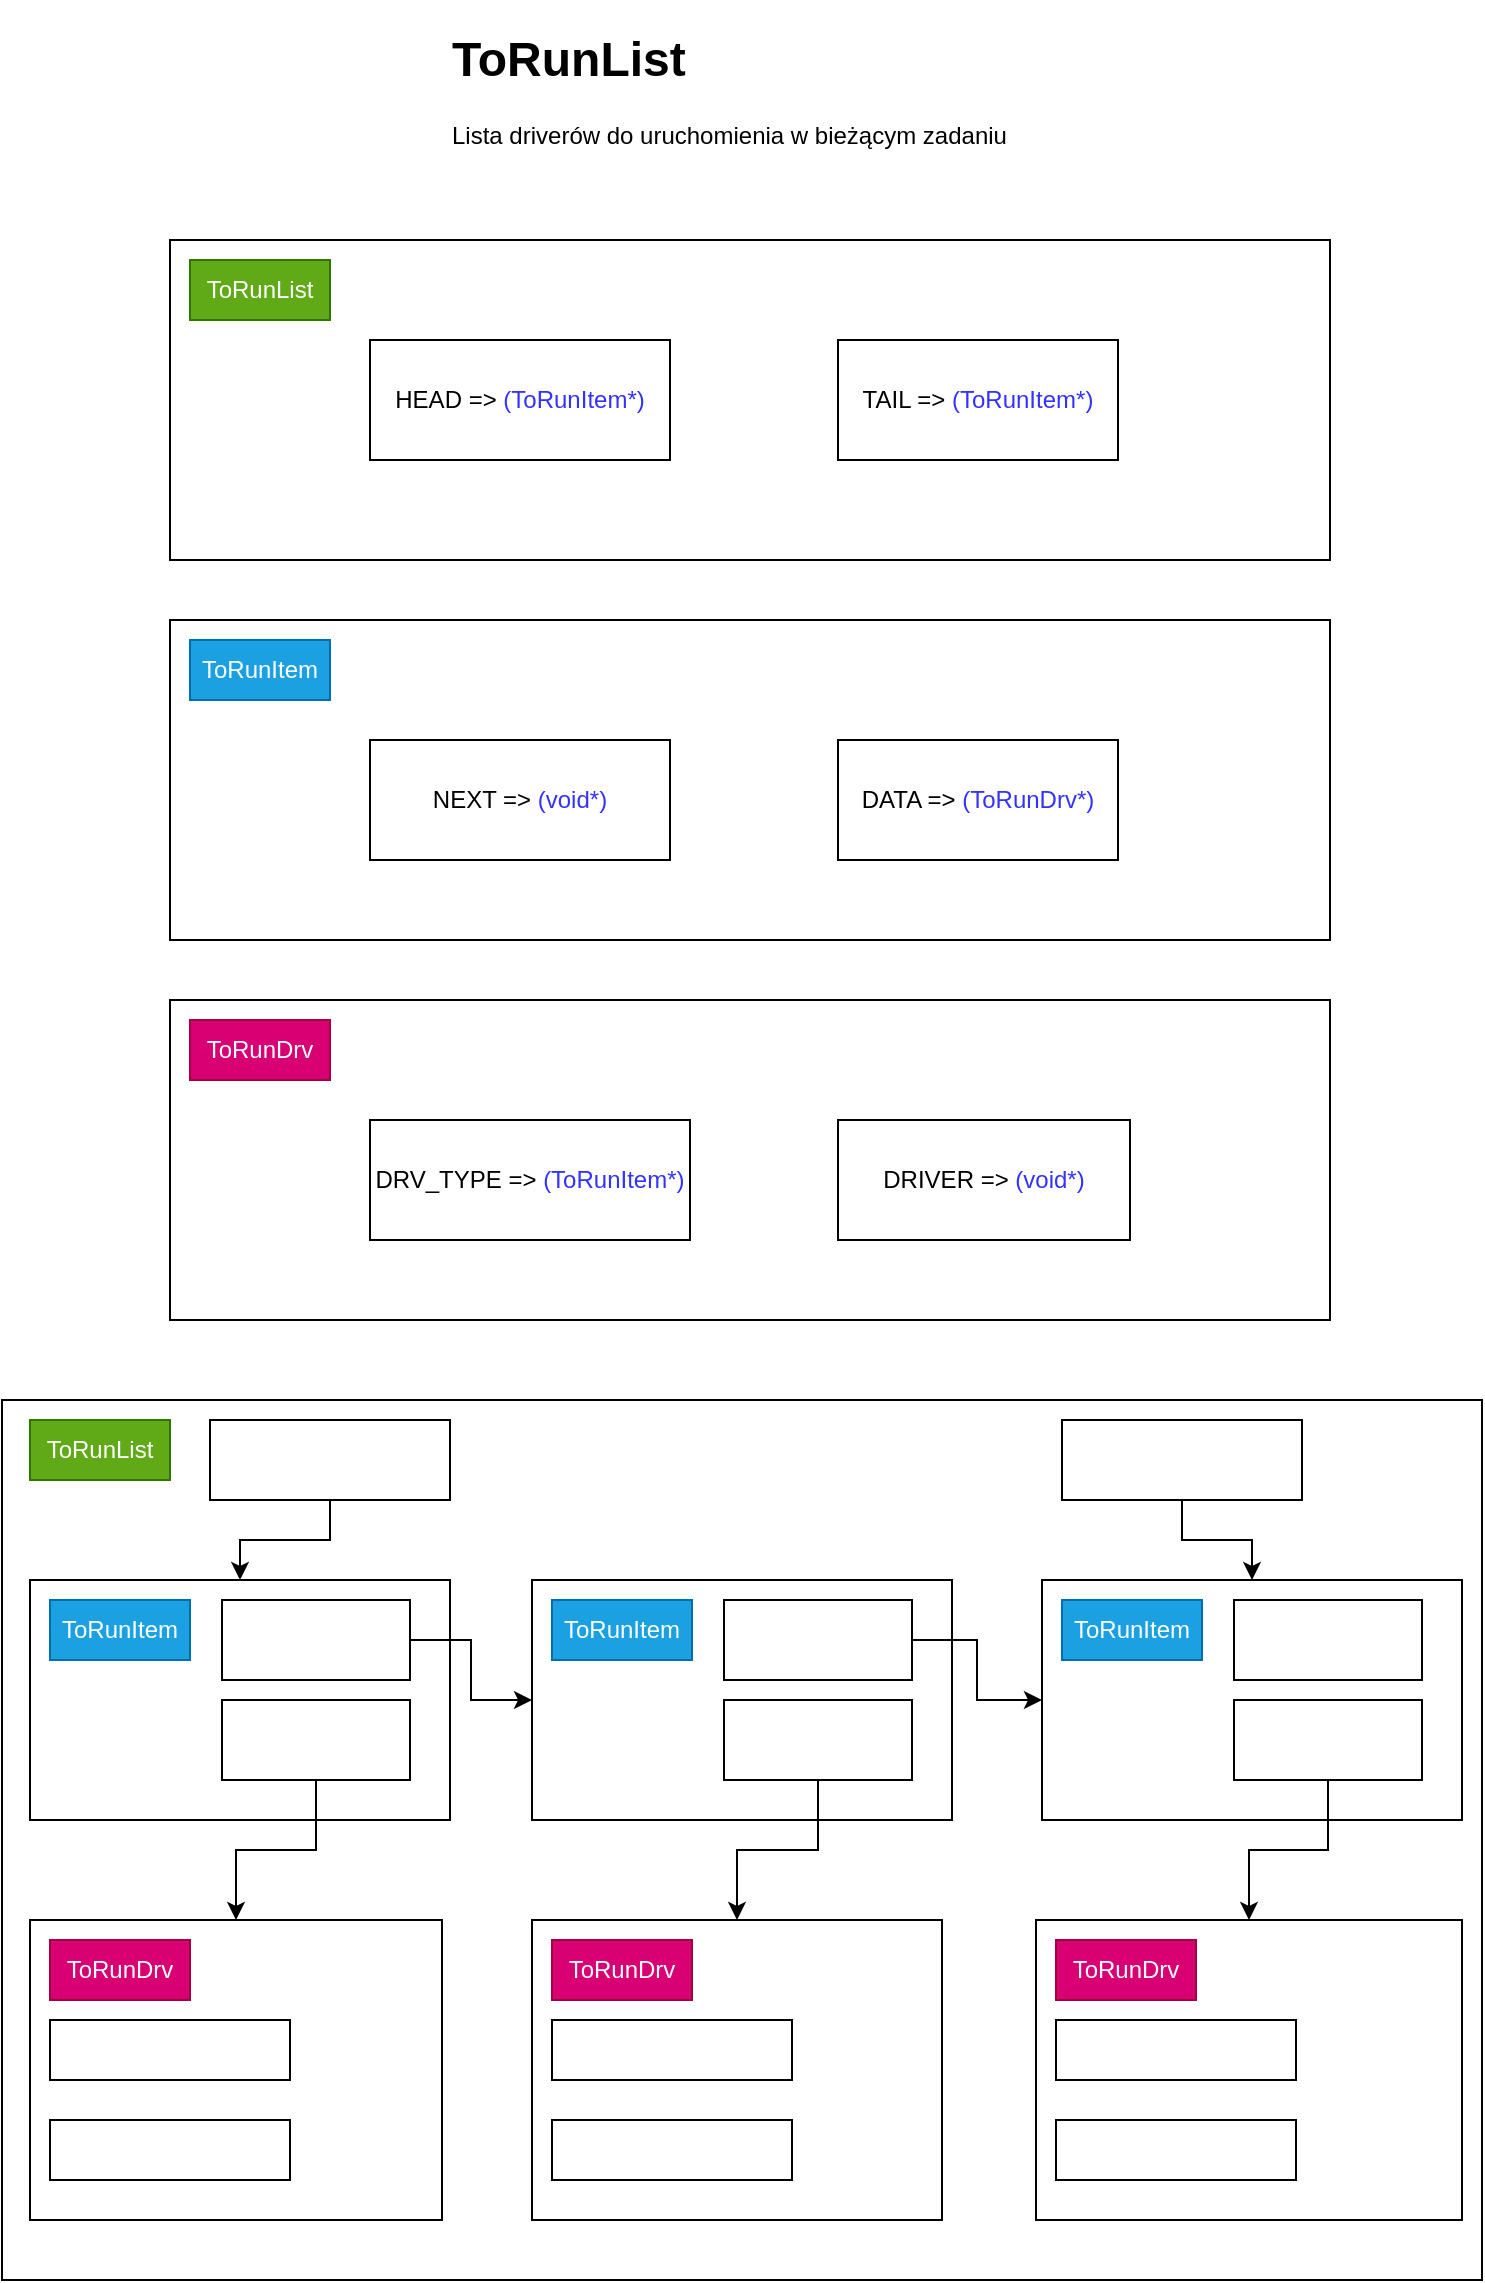 <mxfile version="19.0.3" type="device"><diagram id="co8UhdbNxNNGpURQpK0n" name="Strona-1"><mxGraphModel dx="1422" dy="865" grid="1" gridSize="10" guides="1" tooltips="1" connect="1" arrows="1" fold="1" page="1" pageScale="1" pageWidth="827" pageHeight="1169" math="0" shadow="0"><root><mxCell id="0"/><mxCell id="1" parent="0"/><mxCell id="yUkNFe3PGYxMLxzW8oC9-1" value="&lt;h1&gt;ToRunList&lt;/h1&gt;&lt;p&gt;Lista driverów do uruchomienia w bieżącym zadaniu&lt;/p&gt;" style="text;html=1;strokeColor=none;fillColor=none;spacing=5;spacingTop=-20;whiteSpace=wrap;overflow=hidden;rounded=0;" parent="1" vertex="1"><mxGeometry x="260" y="20" width="350" height="120" as="geometry"/></mxCell><mxCell id="yUkNFe3PGYxMLxzW8oC9-2" value="" style="rounded=0;whiteSpace=wrap;html=1;" parent="1" vertex="1"><mxGeometry x="124" y="130" width="580" height="160" as="geometry"/></mxCell><mxCell id="yUkNFe3PGYxMLxzW8oC9-3" value="ToRunList" style="text;html=1;strokeColor=#2D7600;fillColor=#60a917;align=center;verticalAlign=middle;whiteSpace=wrap;rounded=0;fontColor=#ffffff;" parent="1" vertex="1"><mxGeometry x="134" y="140" width="70" height="30" as="geometry"/></mxCell><mxCell id="yUkNFe3PGYxMLxzW8oC9-5" value="HEAD =&amp;gt; &lt;font color=&quot;#3333ff&quot;&gt;(ToRunItem*)&lt;/font&gt;" style="rounded=0;whiteSpace=wrap;html=1;" parent="1" vertex="1"><mxGeometry x="224" y="180" width="150" height="60" as="geometry"/></mxCell><mxCell id="yUkNFe3PGYxMLxzW8oC9-6" value="TAIL =&amp;gt; &lt;font color=&quot;#3333ff&quot;&gt;(ToRunItem*)&lt;/font&gt;" style="rounded=0;whiteSpace=wrap;html=1;" parent="1" vertex="1"><mxGeometry x="458" y="180" width="140" height="60" as="geometry"/></mxCell><mxCell id="yUkNFe3PGYxMLxzW8oC9-7" value="" style="rounded=0;whiteSpace=wrap;html=1;fontColor=#3333FF;" parent="1" vertex="1"><mxGeometry x="124" y="320" width="580" height="160" as="geometry"/></mxCell><mxCell id="yUkNFe3PGYxMLxzW8oC9-8" value="ToRunItem" style="text;html=1;strokeColor=#006EAF;fillColor=#1ba1e2;align=center;verticalAlign=middle;whiteSpace=wrap;rounded=0;fontColor=#ffffff;" parent="1" vertex="1"><mxGeometry x="134" y="330" width="70" height="30" as="geometry"/></mxCell><mxCell id="yUkNFe3PGYxMLxzW8oC9-9" value="NEXT =&amp;gt; &lt;font color=&quot;#3333ff&quot;&gt;(void*)&lt;/font&gt;" style="rounded=0;whiteSpace=wrap;html=1;" parent="1" vertex="1"><mxGeometry x="224" y="380" width="150" height="60" as="geometry"/></mxCell><mxCell id="yUkNFe3PGYxMLxzW8oC9-10" value="DATA =&amp;gt; &lt;font color=&quot;#3333ff&quot;&gt;(ToRunDrv*)&lt;/font&gt;" style="rounded=0;whiteSpace=wrap;html=1;" parent="1" vertex="1"><mxGeometry x="458" y="380" width="140" height="60" as="geometry"/></mxCell><mxCell id="yUkNFe3PGYxMLxzW8oC9-11" value="" style="rounded=0;whiteSpace=wrap;html=1;fontColor=#3333FF;" parent="1" vertex="1"><mxGeometry x="124" y="510" width="580" height="160" as="geometry"/></mxCell><mxCell id="yUkNFe3PGYxMLxzW8oC9-12" value="ToRunDrv" style="text;html=1;strokeColor=#A50040;fillColor=#d80073;align=center;verticalAlign=middle;whiteSpace=wrap;rounded=0;fontColor=#ffffff;" parent="1" vertex="1"><mxGeometry x="134" y="520" width="70" height="30" as="geometry"/></mxCell><mxCell id="yUkNFe3PGYxMLxzW8oC9-13" value="DRV_TYPE =&amp;gt; &lt;font color=&quot;#3333ff&quot;&gt;(ToRunItem*)&lt;/font&gt;" style="rounded=0;whiteSpace=wrap;html=1;" parent="1" vertex="1"><mxGeometry x="224" y="570" width="160" height="60" as="geometry"/></mxCell><mxCell id="yUkNFe3PGYxMLxzW8oC9-14" value="DRIVER =&amp;gt; &lt;font color=&quot;#3333ff&quot;&gt;(void*)&lt;/font&gt;" style="rounded=0;whiteSpace=wrap;html=1;" parent="1" vertex="1"><mxGeometry x="458" y="570" width="146" height="60" as="geometry"/></mxCell><mxCell id="yUkNFe3PGYxMLxzW8oC9-15" value="" style="rounded=0;whiteSpace=wrap;html=1;fontColor=#3333FF;" parent="1" vertex="1"><mxGeometry x="40" y="710" width="740" height="440" as="geometry"/></mxCell><mxCell id="yUkNFe3PGYxMLxzW8oC9-16" value="ToRunList" style="text;html=1;strokeColor=#2D7600;fillColor=#60a917;align=center;verticalAlign=middle;whiteSpace=wrap;rounded=0;fontColor=#ffffff;" parent="1" vertex="1"><mxGeometry x="54" y="720" width="70" height="30" as="geometry"/></mxCell><mxCell id="yUkNFe3PGYxMLxzW8oC9-27" style="edgeStyle=orthogonalEdgeStyle;rounded=0;orthogonalLoop=1;jettySize=auto;html=1;exitX=0.5;exitY=1;exitDx=0;exitDy=0;entryX=0.5;entryY=0;entryDx=0;entryDy=0;fontColor=#000000;" parent="1" source="yUkNFe3PGYxMLxzW8oC9-17" target="yUkNFe3PGYxMLxzW8oC9-19" edge="1"><mxGeometry relative="1" as="geometry"/></mxCell><mxCell id="yUkNFe3PGYxMLxzW8oC9-17" value="&lt;font color=&quot;#ffffff&quot;&gt;HEAD&lt;/font&gt;" style="rounded=0;whiteSpace=wrap;html=1;fontColor=#3333FF;" parent="1" vertex="1"><mxGeometry x="144" y="720" width="120" height="40" as="geometry"/></mxCell><mxCell id="yUkNFe3PGYxMLxzW8oC9-38" style="edgeStyle=orthogonalEdgeStyle;rounded=0;orthogonalLoop=1;jettySize=auto;html=1;exitX=0.5;exitY=1;exitDx=0;exitDy=0;entryX=0.5;entryY=0;entryDx=0;entryDy=0;fontColor=#000000;" parent="1" source="yUkNFe3PGYxMLxzW8oC9-18" target="yUkNFe3PGYxMLxzW8oC9-32" edge="1"><mxGeometry relative="1" as="geometry"/></mxCell><mxCell id="yUkNFe3PGYxMLxzW8oC9-18" value="&lt;font color=&quot;#ffffff&quot;&gt;TAIL&lt;/font&gt;" style="rounded=0;whiteSpace=wrap;html=1;fontColor=#3333FF;" parent="1" vertex="1"><mxGeometry x="570" y="720" width="120" height="40" as="geometry"/></mxCell><mxCell id="yUkNFe3PGYxMLxzW8oC9-19" value="" style="rounded=0;whiteSpace=wrap;html=1;fontColor=#000000;" parent="1" vertex="1"><mxGeometry x="54" y="800" width="210" height="120" as="geometry"/></mxCell><mxCell id="yUkNFe3PGYxMLxzW8oC9-20" value="ToRunItem" style="text;html=1;strokeColor=#006EAF;fillColor=#1ba1e2;align=center;verticalAlign=middle;whiteSpace=wrap;rounded=0;fontColor=#ffffff;" parent="1" vertex="1"><mxGeometry x="64" y="810" width="70" height="30" as="geometry"/></mxCell><mxCell id="yUkNFe3PGYxMLxzW8oC9-36" style="edgeStyle=orthogonalEdgeStyle;rounded=0;orthogonalLoop=1;jettySize=auto;html=1;exitX=1;exitY=0.5;exitDx=0;exitDy=0;entryX=0;entryY=0.5;entryDx=0;entryDy=0;fontColor=#000000;" parent="1" source="yUkNFe3PGYxMLxzW8oC9-22" target="yUkNFe3PGYxMLxzW8oC9-28" edge="1"><mxGeometry relative="1" as="geometry"/></mxCell><mxCell id="yUkNFe3PGYxMLxzW8oC9-22" value="&lt;font color=&quot;#ffffff&quot;&gt;NEXT&lt;/font&gt;" style="rounded=0;whiteSpace=wrap;html=1;fontColor=#000000;" parent="1" vertex="1"><mxGeometry x="150" y="810" width="94" height="40" as="geometry"/></mxCell><mxCell id="yUkNFe3PGYxMLxzW8oC9-40" style="edgeStyle=orthogonalEdgeStyle;rounded=0;orthogonalLoop=1;jettySize=auto;html=1;exitX=0.5;exitY=1;exitDx=0;exitDy=0;entryX=0.5;entryY=0;entryDx=0;entryDy=0;fontColor=#000000;" parent="1" source="yUkNFe3PGYxMLxzW8oC9-23" target="yUkNFe3PGYxMLxzW8oC9-24" edge="1"><mxGeometry relative="1" as="geometry"/></mxCell><mxCell id="yUkNFe3PGYxMLxzW8oC9-23" value="&lt;font color=&quot;#ffffff&quot;&gt;DATA&lt;/font&gt;" style="rounded=0;whiteSpace=wrap;html=1;fontColor=#000000;" parent="1" vertex="1"><mxGeometry x="150" y="860" width="94" height="40" as="geometry"/></mxCell><mxCell id="yUkNFe3PGYxMLxzW8oC9-24" value="" style="rounded=0;whiteSpace=wrap;html=1;fontColor=#000000;" parent="1" vertex="1"><mxGeometry x="54" y="970" width="206" height="150" as="geometry"/></mxCell><mxCell id="yUkNFe3PGYxMLxzW8oC9-25" value="ToRunDrv" style="text;html=1;strokeColor=#A50040;fillColor=#d80073;align=center;verticalAlign=middle;whiteSpace=wrap;rounded=0;fontColor=#ffffff;" parent="1" vertex="1"><mxGeometry x="64" y="980" width="70" height="30" as="geometry"/></mxCell><mxCell id="yUkNFe3PGYxMLxzW8oC9-28" value="" style="rounded=0;whiteSpace=wrap;html=1;fontColor=#000000;" parent="1" vertex="1"><mxGeometry x="305" y="800" width="210" height="120" as="geometry"/></mxCell><mxCell id="yUkNFe3PGYxMLxzW8oC9-29" value="ToRunItem" style="text;html=1;strokeColor=#006EAF;fillColor=#1ba1e2;align=center;verticalAlign=middle;whiteSpace=wrap;rounded=0;fontColor=#ffffff;" parent="1" vertex="1"><mxGeometry x="315" y="810" width="70" height="30" as="geometry"/></mxCell><mxCell id="yUkNFe3PGYxMLxzW8oC9-37" style="edgeStyle=orthogonalEdgeStyle;rounded=0;orthogonalLoop=1;jettySize=auto;html=1;exitX=1;exitY=0.5;exitDx=0;exitDy=0;entryX=0;entryY=0.5;entryDx=0;entryDy=0;fontColor=#000000;" parent="1" source="yUkNFe3PGYxMLxzW8oC9-30" target="yUkNFe3PGYxMLxzW8oC9-32" edge="1"><mxGeometry relative="1" as="geometry"/></mxCell><mxCell id="yUkNFe3PGYxMLxzW8oC9-30" value="&lt;font color=&quot;#ffffff&quot;&gt;NEXT&lt;/font&gt;" style="rounded=0;whiteSpace=wrap;html=1;fontColor=#000000;" parent="1" vertex="1"><mxGeometry x="401" y="810" width="94" height="40" as="geometry"/></mxCell><mxCell id="yUkNFe3PGYxMLxzW8oC9-51" style="edgeStyle=orthogonalEdgeStyle;rounded=0;orthogonalLoop=1;jettySize=auto;html=1;exitX=0.5;exitY=1;exitDx=0;exitDy=0;entryX=0.5;entryY=0;entryDx=0;entryDy=0;fontColor=#000000;" parent="1" source="yUkNFe3PGYxMLxzW8oC9-31" target="yUkNFe3PGYxMLxzW8oC9-43" edge="1"><mxGeometry relative="1" as="geometry"/></mxCell><mxCell id="yUkNFe3PGYxMLxzW8oC9-31" value="&lt;font color=&quot;#ffffff&quot;&gt;DATA&lt;/font&gt;" style="rounded=0;whiteSpace=wrap;html=1;fontColor=#000000;" parent="1" vertex="1"><mxGeometry x="401" y="860" width="94" height="40" as="geometry"/></mxCell><mxCell id="yUkNFe3PGYxMLxzW8oC9-32" value="" style="rounded=0;whiteSpace=wrap;html=1;fontColor=#000000;" parent="1" vertex="1"><mxGeometry x="560" y="800" width="210" height="120" as="geometry"/></mxCell><mxCell id="yUkNFe3PGYxMLxzW8oC9-33" value="ToRunItem" style="text;html=1;strokeColor=#006EAF;fillColor=#1ba1e2;align=center;verticalAlign=middle;whiteSpace=wrap;rounded=0;fontColor=#ffffff;" parent="1" vertex="1"><mxGeometry x="570" y="810" width="70" height="30" as="geometry"/></mxCell><mxCell id="yUkNFe3PGYxMLxzW8oC9-34" value="&lt;font color=&quot;#ffffff&quot;&gt;NEXT&lt;/font&gt;" style="rounded=0;whiteSpace=wrap;html=1;fontColor=#000000;" parent="1" vertex="1"><mxGeometry x="656" y="810" width="94" height="40" as="geometry"/></mxCell><mxCell id="yUkNFe3PGYxMLxzW8oC9-52" style="edgeStyle=orthogonalEdgeStyle;rounded=0;orthogonalLoop=1;jettySize=auto;html=1;exitX=0.5;exitY=1;exitDx=0;exitDy=0;entryX=0.5;entryY=0;entryDx=0;entryDy=0;fontColor=#000000;" parent="1" source="yUkNFe3PGYxMLxzW8oC9-35" target="yUkNFe3PGYxMLxzW8oC9-47" edge="1"><mxGeometry relative="1" as="geometry"/></mxCell><mxCell id="yUkNFe3PGYxMLxzW8oC9-35" value="&lt;font color=&quot;#ffffff&quot;&gt;DATA&lt;/font&gt;" style="rounded=0;whiteSpace=wrap;html=1;fontColor=#000000;" parent="1" vertex="1"><mxGeometry x="656" y="860" width="94" height="40" as="geometry"/></mxCell><mxCell id="yUkNFe3PGYxMLxzW8oC9-41" value="&lt;font color=&quot;#ffffff&quot;&gt;DRV_TYPE = 1&lt;/font&gt;" style="rounded=0;whiteSpace=wrap;html=1;fontColor=#000000;" parent="1" vertex="1"><mxGeometry x="64" y="1020" width="120" height="30" as="geometry"/></mxCell><mxCell id="yUkNFe3PGYxMLxzW8oC9-42" value="&lt;font color=&quot;#ffffff&quot;&gt;DRIVER = zxisZ&lt;/font&gt;" style="rounded=0;whiteSpace=wrap;html=1;fontColor=#000000;" parent="1" vertex="1"><mxGeometry x="64" y="1070" width="120" height="30" as="geometry"/></mxCell><mxCell id="yUkNFe3PGYxMLxzW8oC9-43" value="" style="rounded=0;whiteSpace=wrap;html=1;fontColor=#000000;" parent="1" vertex="1"><mxGeometry x="305" y="970" width="205" height="150" as="geometry"/></mxCell><mxCell id="yUkNFe3PGYxMLxzW8oC9-44" value="ToRunDrv" style="text;html=1;strokeColor=#A50040;fillColor=#d80073;align=center;verticalAlign=middle;whiteSpace=wrap;rounded=0;fontColor=#ffffff;" parent="1" vertex="1"><mxGeometry x="315" y="980" width="70" height="30" as="geometry"/></mxCell><mxCell id="yUkNFe3PGYxMLxzW8oC9-45" value="&lt;font color=&quot;#ffffff&quot;&gt;DRV_TYPE = 0&lt;/font&gt;" style="rounded=0;whiteSpace=wrap;html=1;fontColor=#000000;" parent="1" vertex="1"><mxGeometry x="315" y="1020" width="120" height="30" as="geometry"/></mxCell><mxCell id="yUkNFe3PGYxMLxzW8oC9-46" value="&lt;font color=&quot;#ffffff&quot;&gt;DRIVER = zxisG&lt;/font&gt;" style="rounded=0;whiteSpace=wrap;html=1;fontColor=#000000;" parent="1" vertex="1"><mxGeometry x="315" y="1070" width="120" height="30" as="geometry"/></mxCell><mxCell id="yUkNFe3PGYxMLxzW8oC9-47" value="" style="rounded=0;whiteSpace=wrap;html=1;fontColor=#000000;" parent="1" vertex="1"><mxGeometry x="557" y="970" width="213" height="150" as="geometry"/></mxCell><mxCell id="yUkNFe3PGYxMLxzW8oC9-48" value="ToRunDrv" style="text;html=1;strokeColor=#A50040;fillColor=#d80073;align=center;verticalAlign=middle;whiteSpace=wrap;rounded=0;fontColor=#ffffff;" parent="1" vertex="1"><mxGeometry x="567" y="980" width="70" height="30" as="geometry"/></mxCell><mxCell id="yUkNFe3PGYxMLxzW8oC9-49" value="&lt;font color=&quot;#ffffff&quot;&gt;DRV_TYPE = 1&lt;/font&gt;" style="rounded=0;whiteSpace=wrap;html=1;fontColor=#000000;" parent="1" vertex="1"><mxGeometry x="567" y="1020" width="120" height="30" as="geometry"/></mxCell><mxCell id="yUkNFe3PGYxMLxzW8oC9-50" value="&lt;font color=&quot;#ffffff&quot;&gt;DRIVER = zxisA&lt;/font&gt;" style="rounded=0;whiteSpace=wrap;html=1;fontColor=#000000;" parent="1" vertex="1"><mxGeometry x="567" y="1070" width="120" height="30" as="geometry"/></mxCell></root></mxGraphModel></diagram></mxfile>